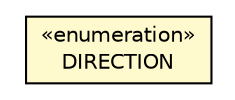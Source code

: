 #!/usr/local/bin/dot
#
# Class diagram 
# Generated by UMLGraph version R5_6-24-gf6e263 (http://www.umlgraph.org/)
#

digraph G {
	edge [fontname="Helvetica",fontsize=10,labelfontname="Helvetica",labelfontsize=10];
	node [fontname="Helvetica",fontsize=10,shape=plaintext];
	nodesep=0.25;
	ranksep=0.5;
	// com.orientechnologies.orient.server.distributed.ODistributedServerLog.DIRECTION
	c2854412 [label=<<table title="com.orientechnologies.orient.server.distributed.ODistributedServerLog.DIRECTION" border="0" cellborder="1" cellspacing="0" cellpadding="2" port="p" bgcolor="lemonChiffon" href="./ODistributedServerLog.DIRECTION.html">
		<tr><td><table border="0" cellspacing="0" cellpadding="1">
<tr><td align="center" balign="center"> &#171;enumeration&#187; </td></tr>
<tr><td align="center" balign="center"> DIRECTION </td></tr>
		</table></td></tr>
		</table>>, URL="./ODistributedServerLog.DIRECTION.html", fontname="Helvetica", fontcolor="black", fontsize=10.0];
}

